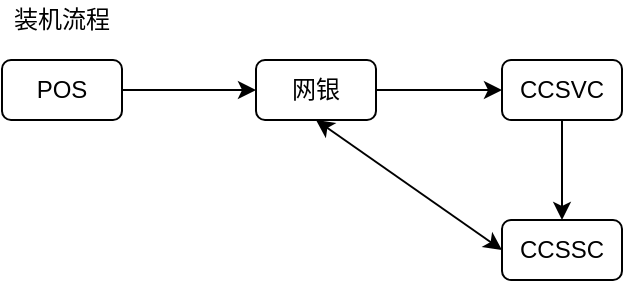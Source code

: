 <mxfile version="14.6.1" type="github">
  <diagram id="b8vTg0bY8sTFj-NJI612" name="Page-1">
    <mxGraphModel dx="782" dy="373" grid="1" gridSize="10" guides="1" tooltips="1" connect="1" arrows="1" fold="1" page="1" pageScale="1" pageWidth="827" pageHeight="1169" math="0" shadow="0">
      <root>
        <mxCell id="0" />
        <mxCell id="1" parent="0" />
        <mxCell id="N7gucrENt_Ro0j6abz8G-9" value="" style="edgeStyle=orthogonalEdgeStyle;rounded=0;orthogonalLoop=1;jettySize=auto;html=1;" edge="1" parent="1" source="N7gucrENt_Ro0j6abz8G-5" target="N7gucrENt_Ro0j6abz8G-8">
          <mxGeometry relative="1" as="geometry" />
        </mxCell>
        <mxCell id="N7gucrENt_Ro0j6abz8G-5" value="POS" style="rounded=1;whiteSpace=wrap;html=1;" vertex="1" parent="1">
          <mxGeometry x="60" y="190" width="60" height="30" as="geometry" />
        </mxCell>
        <mxCell id="N7gucrENt_Ro0j6abz8G-11" value="" style="edgeStyle=orthogonalEdgeStyle;rounded=0;orthogonalLoop=1;jettySize=auto;html=1;" edge="1" parent="1" source="N7gucrENt_Ro0j6abz8G-8" target="N7gucrENt_Ro0j6abz8G-10">
          <mxGeometry relative="1" as="geometry" />
        </mxCell>
        <mxCell id="N7gucrENt_Ro0j6abz8G-8" value="网银" style="rounded=1;whiteSpace=wrap;html=1;" vertex="1" parent="1">
          <mxGeometry x="187" y="190" width="60" height="30" as="geometry" />
        </mxCell>
        <mxCell id="N7gucrENt_Ro0j6abz8G-13" value="" style="edgeStyle=orthogonalEdgeStyle;rounded=0;orthogonalLoop=1;jettySize=auto;html=1;" edge="1" parent="1" source="N7gucrENt_Ro0j6abz8G-10" target="N7gucrENt_Ro0j6abz8G-12">
          <mxGeometry relative="1" as="geometry" />
        </mxCell>
        <mxCell id="N7gucrENt_Ro0j6abz8G-10" value="CCSVC" style="rounded=1;whiteSpace=wrap;html=1;" vertex="1" parent="1">
          <mxGeometry x="310" y="190" width="60" height="30" as="geometry" />
        </mxCell>
        <mxCell id="N7gucrENt_Ro0j6abz8G-12" value="CCSSC" style="rounded=1;whiteSpace=wrap;html=1;" vertex="1" parent="1">
          <mxGeometry x="310" y="270" width="60" height="30" as="geometry" />
        </mxCell>
        <mxCell id="N7gucrENt_Ro0j6abz8G-14" value="装机流程" style="text;html=1;strokeColor=none;fillColor=none;align=center;verticalAlign=middle;whiteSpace=wrap;rounded=0;" vertex="1" parent="1">
          <mxGeometry x="60" y="160" width="60" height="20" as="geometry" />
        </mxCell>
        <mxCell id="N7gucrENt_Ro0j6abz8G-16" value="" style="endArrow=classic;startArrow=classic;html=1;entryX=0.5;entryY=1;entryDx=0;entryDy=0;exitX=0;exitY=0.5;exitDx=0;exitDy=0;" edge="1" parent="1" source="N7gucrENt_Ro0j6abz8G-12" target="N7gucrENt_Ro0j6abz8G-8">
          <mxGeometry width="50" height="50" relative="1" as="geometry">
            <mxPoint x="340" y="290" as="sourcePoint" />
            <mxPoint x="390" y="240" as="targetPoint" />
          </mxGeometry>
        </mxCell>
      </root>
    </mxGraphModel>
  </diagram>
</mxfile>
